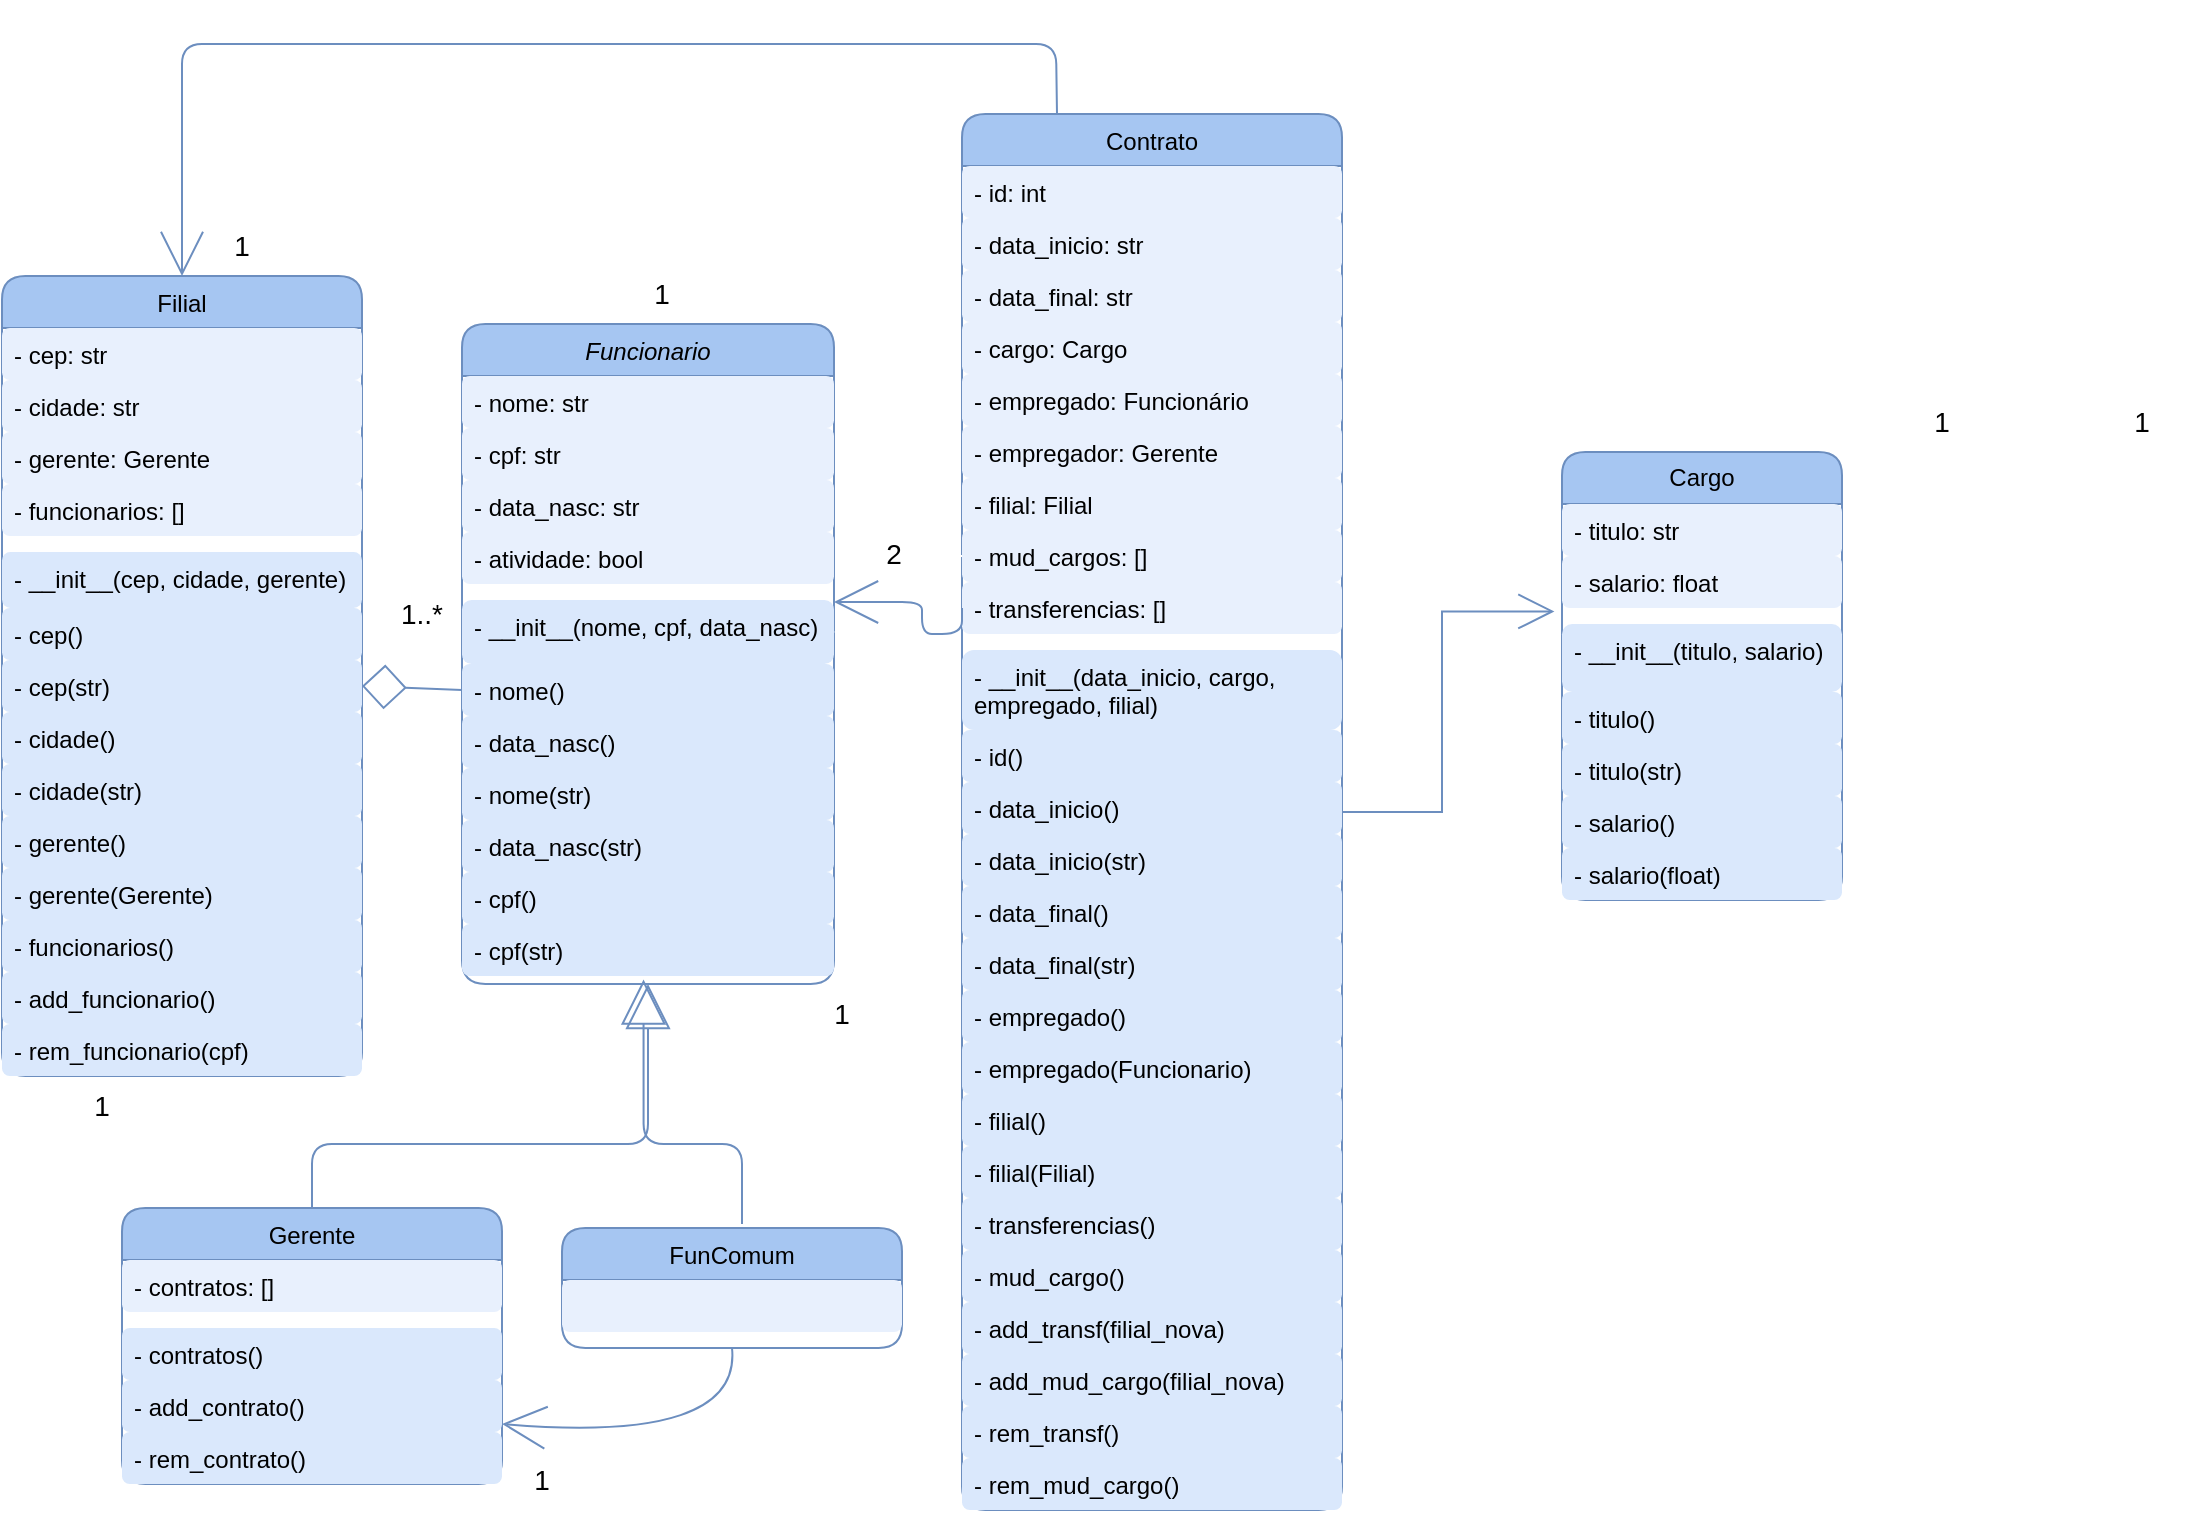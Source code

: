 <mxfile version="21.4.0" pages="2">
  <diagram id="C5RBs43oDa-KdzZeNtuy" name="Page-1">
    <mxGraphModel dx="1050" dy="627" grid="1" gridSize="10" guides="1" tooltips="1" connect="1" arrows="1" fold="1" page="1" pageScale="1" pageWidth="1169" pageHeight="827" math="0" shadow="0">
      <root>
        <mxCell id="WIyWlLk6GJQsqaUBKTNV-0" />
        <mxCell id="WIyWlLk6GJQsqaUBKTNV-1" parent="WIyWlLk6GJQsqaUBKTNV-0" />
        <mxCell id="FMd9MbEWiYony1QI66Ri-48" value="Cargo" style="swimlane;fontStyle=0;childLayout=stackLayout;horizontal=1;startSize=26;horizontalStack=0;resizeParent=1;resizeParentMax=0;resizeLast=0;collapsible=1;marginBottom=0;whiteSpace=wrap;html=1;fontFamily=Helvetica;fontSize=12;shadow=0;strokeColor=#6C8EBF;fillColor=#a6c6f2;rounded=1;glass=0;" parent="WIyWlLk6GJQsqaUBKTNV-1" vertex="1">
          <mxGeometry x="790" y="324" width="140" height="224" as="geometry" />
        </mxCell>
        <mxCell id="FMd9MbEWiYony1QI66Ri-49" value="- titulo: str" style="text;align=left;verticalAlign=top;spacingLeft=4;spacingRight=4;overflow=hidden;rotatable=0;points=[[0,0.5],[1,0.5]];portConstraint=eastwest;whiteSpace=wrap;html=1;fontSize=12;fontFamily=Helvetica;strokeColor=none;fillColor=#e8f0fd;rounded=1;" parent="FMd9MbEWiYony1QI66Ri-48" vertex="1">
          <mxGeometry y="26" width="140" height="26" as="geometry" />
        </mxCell>
        <mxCell id="FMd9MbEWiYony1QI66Ri-50" value="- salario: float" style="text;align=left;verticalAlign=top;spacingLeft=4;spacingRight=4;overflow=hidden;rotatable=0;points=[[0,0.5],[1,0.5]];portConstraint=eastwest;whiteSpace=wrap;html=1;fontSize=12;fontFamily=Helvetica;strokeColor=none;fillColor=#e8f0fd;rounded=1;" parent="FMd9MbEWiYony1QI66Ri-48" vertex="1">
          <mxGeometry y="52" width="140" height="26" as="geometry" />
        </mxCell>
        <mxCell id="dxM63xS1KSjtT52cdp6n-24" value="" style="line;html=1;strokeWidth=1;align=left;verticalAlign=middle;spacingTop=-1;spacingLeft=3;spacingRight=3;rotatable=0;labelPosition=right;points=[];portConstraint=eastwest;dashed=1;strokeColor=none;fillColor=#F6EDFC;rounded=1;" parent="FMd9MbEWiYony1QI66Ri-48" vertex="1">
          <mxGeometry y="78" width="140" height="8" as="geometry" />
        </mxCell>
        <mxCell id="dxM63xS1KSjtT52cdp6n-25" value="- __init__(titulo, salario)" style="text;align=left;verticalAlign=top;spacingLeft=4;spacingRight=4;overflow=hidden;rotatable=0;points=[[0,0.5],[1,0.5]];portConstraint=eastwest;strokeColor=none;fillColor=#dae8fc;rounded=1;" parent="FMd9MbEWiYony1QI66Ri-48" vertex="1">
          <mxGeometry y="86" width="140" height="34" as="geometry" />
        </mxCell>
        <mxCell id="dxM63xS1KSjtT52cdp6n-26" value="- titulo()" style="text;align=left;verticalAlign=top;spacingLeft=4;spacingRight=4;overflow=hidden;rotatable=0;points=[[0,0.5],[1,0.5]];portConstraint=eastwest;whiteSpace=wrap;html=1;fontSize=12;fontFamily=Helvetica;strokeColor=none;fillColor=#dae8fc;rounded=1;" parent="FMd9MbEWiYony1QI66Ri-48" vertex="1">
          <mxGeometry y="120" width="140" height="26" as="geometry" />
        </mxCell>
        <mxCell id="dxM63xS1KSjtT52cdp6n-27" value="- titulo(str)" style="text;align=left;verticalAlign=top;spacingLeft=4;spacingRight=4;overflow=hidden;rotatable=0;points=[[0,0.5],[1,0.5]];portConstraint=eastwest;whiteSpace=wrap;html=1;fontSize=12;fontFamily=Helvetica;strokeColor=none;fillColor=#dae8fc;rounded=1;" parent="FMd9MbEWiYony1QI66Ri-48" vertex="1">
          <mxGeometry y="146" width="140" height="26" as="geometry" />
        </mxCell>
        <mxCell id="dxM63xS1KSjtT52cdp6n-28" value="- salario()" style="text;align=left;verticalAlign=top;spacingLeft=4;spacingRight=4;overflow=hidden;rotatable=0;points=[[0,0.5],[1,0.5]];portConstraint=eastwest;whiteSpace=wrap;html=1;fontSize=12;fontFamily=Helvetica;strokeColor=none;fillColor=#dae8fc;rounded=1;" parent="FMd9MbEWiYony1QI66Ri-48" vertex="1">
          <mxGeometry y="172" width="140" height="26" as="geometry" />
        </mxCell>
        <mxCell id="dxM63xS1KSjtT52cdp6n-29" value="- salario(float)" style="text;align=left;verticalAlign=top;spacingLeft=4;spacingRight=4;overflow=hidden;rotatable=0;points=[[0,0.5],[1,0.5]];portConstraint=eastwest;whiteSpace=wrap;html=1;fontSize=12;fontFamily=Helvetica;strokeColor=none;fillColor=#dae8fc;rounded=1;" parent="FMd9MbEWiYony1QI66Ri-48" vertex="1">
          <mxGeometry y="198" width="140" height="26" as="geometry" />
        </mxCell>
        <mxCell id="FpJMFFJvx9OxjngVxS8z-13" value="Funcionario" style="swimlane;fontStyle=2;align=center;verticalAlign=top;childLayout=stackLayout;horizontal=1;startSize=26;horizontalStack=0;resizeParent=1;resizeLast=0;collapsible=1;marginBottom=0;rounded=1;shadow=0;strokeWidth=1;swimlaneLine=1;strokeColor=#6C8EBF;fillColor=#A6C6F2;" parent="WIyWlLk6GJQsqaUBKTNV-1" vertex="1">
          <mxGeometry x="240" y="260" width="186" height="330" as="geometry">
            <mxRectangle x="230" y="140" width="160" height="26" as="alternateBounds" />
          </mxGeometry>
        </mxCell>
        <mxCell id="FpJMFFJvx9OxjngVxS8z-14" value="- nome: str" style="text;align=left;verticalAlign=top;spacingLeft=4;spacingRight=4;overflow=hidden;rotatable=0;points=[[0,0.5],[1,0.5]];portConstraint=eastwest;strokeColor=none;fillColor=#e8f0fd;rounded=1;shadow=0;" parent="FpJMFFJvx9OxjngVxS8z-13" vertex="1">
          <mxGeometry y="26" width="186" height="26" as="geometry" />
        </mxCell>
        <mxCell id="FpJMFFJvx9OxjngVxS8z-15" value="- cpf: str" style="text;align=left;verticalAlign=top;spacingLeft=4;spacingRight=4;overflow=hidden;rotatable=0;points=[[0,0.5],[1,0.5]];portConstraint=eastwest;rounded=1;shadow=0;html=0;strokeColor=none;fillColor=#e8f0fd;" parent="FpJMFFJvx9OxjngVxS8z-13" vertex="1">
          <mxGeometry y="52" width="186" height="26" as="geometry" />
        </mxCell>
        <mxCell id="FpJMFFJvx9OxjngVxS8z-280" value="- data_nasc: str" style="text;align=left;verticalAlign=top;spacingLeft=4;spacingRight=4;overflow=hidden;rotatable=0;points=[[0,0.5],[1,0.5]];portConstraint=eastwest;strokeColor=none;fillColor=#e8f0fd;rounded=1;shadow=0;" parent="FpJMFFJvx9OxjngVxS8z-13" vertex="1">
          <mxGeometry y="78" width="186" height="26" as="geometry" />
        </mxCell>
        <mxCell id="t7BeZhiAHVBjKm9LZl5y-0" value="- atividade: bool" style="text;align=left;verticalAlign=top;spacingLeft=4;spacingRight=4;overflow=hidden;rotatable=0;points=[[0,0.5],[1,0.5]];portConstraint=eastwest;rounded=1;shadow=0;html=0;strokeColor=none;fillColor=#e8f0fd;" parent="FpJMFFJvx9OxjngVxS8z-13" vertex="1">
          <mxGeometry y="104" width="186" height="26" as="geometry" />
        </mxCell>
        <mxCell id="FpJMFFJvx9OxjngVxS8z-17" value="" style="line;html=1;strokeWidth=1;align=left;verticalAlign=middle;spacingTop=-1;spacingLeft=3;spacingRight=3;rotatable=0;labelPosition=right;points=[];portConstraint=eastwest;dashed=1;strokeColor=none;fillColor=#dae8fc;rounded=1;shadow=0;" parent="FpJMFFJvx9OxjngVxS8z-13" vertex="1">
          <mxGeometry y="130" width="186" height="8" as="geometry" />
        </mxCell>
        <mxCell id="dxM63xS1KSjtT52cdp6n-0" value="- __init__(nome, cpf, data_nasc)" style="text;align=left;verticalAlign=top;spacingLeft=4;spacingRight=4;overflow=hidden;rotatable=0;points=[[0,0.5],[1,0.5]];portConstraint=eastwest;strokeColor=none;fillColor=#dae8fc;rounded=1;shadow=0;" parent="FpJMFFJvx9OxjngVxS8z-13" vertex="1">
          <mxGeometry y="138" width="186" height="32" as="geometry" />
        </mxCell>
        <mxCell id="FpJMFFJvx9OxjngVxS8z-18" value="- nome()" style="text;align=left;verticalAlign=top;spacingLeft=4;spacingRight=4;overflow=hidden;rotatable=0;points=[[0,0.5],[1,0.5]];portConstraint=eastwest;strokeColor=none;fillColor=#DAE8FC;rounded=1;shadow=0;" parent="FpJMFFJvx9OxjngVxS8z-13" vertex="1">
          <mxGeometry y="170" width="186" height="26" as="geometry" />
        </mxCell>
        <mxCell id="FpJMFFJvx9OxjngVxS8z-281" value="- data_nasc()" style="text;align=left;verticalAlign=top;spacingLeft=4;spacingRight=4;overflow=hidden;rotatable=0;points=[[0,0.5],[1,0.5]];portConstraint=eastwest;strokeColor=none;fillColor=#dae8fc;rounded=1;shadow=0;" parent="FpJMFFJvx9OxjngVxS8z-13" vertex="1">
          <mxGeometry y="196" width="186" height="26" as="geometry" />
        </mxCell>
        <mxCell id="FpJMFFJvx9OxjngVxS8z-19" value="- nome(str)" style="text;align=left;verticalAlign=top;spacingLeft=4;spacingRight=4;overflow=hidden;rotatable=0;points=[[0,0.5],[1,0.5]];portConstraint=eastwest;strokeColor=none;fillColor=#dae8fc;rounded=1;shadow=0;" parent="FpJMFFJvx9OxjngVxS8z-13" vertex="1">
          <mxGeometry y="222" width="186" height="26" as="geometry" />
        </mxCell>
        <mxCell id="FpJMFFJvx9OxjngVxS8z-282" value="- data_nasc(str)" style="text;align=left;verticalAlign=top;spacingLeft=4;spacingRight=4;overflow=hidden;rotatable=0;points=[[0,0.5],[1,0.5]];portConstraint=eastwest;strokeColor=none;fillColor=#dae8fc;rounded=1;shadow=0;" parent="FpJMFFJvx9OxjngVxS8z-13" vertex="1">
          <mxGeometry y="248" width="186" height="26" as="geometry" />
        </mxCell>
        <mxCell id="FpJMFFJvx9OxjngVxS8z-20" value="- cpf()" style="text;align=left;verticalAlign=top;spacingLeft=4;spacingRight=4;overflow=hidden;rotatable=0;points=[[0,0.5],[1,0.5]];portConstraint=eastwest;rounded=1;shadow=0;html=0;strokeColor=none;fillColor=#dae8fc;" parent="FpJMFFJvx9OxjngVxS8z-13" vertex="1">
          <mxGeometry y="274" width="186" height="26" as="geometry" />
        </mxCell>
        <mxCell id="FpJMFFJvx9OxjngVxS8z-21" value="- cpf(str)" style="text;align=left;verticalAlign=top;spacingLeft=4;spacingRight=4;overflow=hidden;rotatable=0;points=[[0,0.5],[1,0.5]];portConstraint=eastwest;rounded=1;shadow=0;html=0;strokeColor=none;fillColor=#dae8fc;" parent="FpJMFFJvx9OxjngVxS8z-13" vertex="1">
          <mxGeometry y="300" width="186" height="26" as="geometry" />
        </mxCell>
        <mxCell id="FJltLAKSmcvHp2W2NROA-34" style="edgeStyle=orthogonalEdgeStyle;rounded=1;orthogonalLoop=1;jettySize=auto;html=1;endArrow=block;endFill=0;endSize=20;strokeColor=#6C8EBF;shadow=0;entryX=0.5;entryY=1;entryDx=0;entryDy=0;" parent="WIyWlLk6GJQsqaUBKTNV-1" source="FpJMFFJvx9OxjngVxS8z-25" target="FpJMFFJvx9OxjngVxS8z-13" edge="1">
          <mxGeometry relative="1" as="geometry">
            <Array as="points">
              <mxPoint x="165" y="670" />
              <mxPoint x="333" y="670" />
            </Array>
            <mxPoint x="350" y="610" as="targetPoint" />
          </mxGeometry>
        </mxCell>
        <mxCell id="FpJMFFJvx9OxjngVxS8z-25" value="Gerente" style="swimlane;fontStyle=0;align=center;verticalAlign=top;childLayout=stackLayout;horizontal=1;startSize=26;horizontalStack=0;resizeParent=1;resizeLast=0;collapsible=1;marginBottom=0;rounded=1;shadow=0;strokeWidth=1;swimlaneLine=1;strokeColor=#6C8EBF;fillColor=#A6C6F2;perimeterSpacing=0;" parent="WIyWlLk6GJQsqaUBKTNV-1" vertex="1">
          <mxGeometry x="70" y="702" width="190" height="138" as="geometry">
            <mxRectangle x="230" y="140" width="160" height="26" as="alternateBounds" />
          </mxGeometry>
        </mxCell>
        <mxCell id="FpJMFFJvx9OxjngVxS8z-26" value="- contratos: []" style="text;align=left;verticalAlign=top;spacingLeft=4;spacingRight=4;overflow=hidden;rotatable=0;points=[[0,0.5],[1,0.5]];portConstraint=eastwest;rounded=1;shadow=0;html=0;strokeColor=none;fillColor=#e8f0fd;" parent="FpJMFFJvx9OxjngVxS8z-25" vertex="1">
          <mxGeometry y="26" width="190" height="26" as="geometry" />
        </mxCell>
        <mxCell id="FpJMFFJvx9OxjngVxS8z-27" value="" style="line;html=1;strokeWidth=1;align=left;verticalAlign=middle;spacingTop=-1;spacingLeft=3;spacingRight=3;rotatable=0;labelPosition=right;points=[];portConstraint=eastwest;dashed=1;strokeColor=none;fillColor=#dae8fc;rounded=1;shadow=0;" parent="FpJMFFJvx9OxjngVxS8z-25" vertex="1">
          <mxGeometry y="52" width="190" height="8" as="geometry" />
        </mxCell>
        <mxCell id="FJltLAKSmcvHp2W2NROA-30" value="- contratos()" style="text;align=left;verticalAlign=top;spacingLeft=4;spacingRight=4;overflow=hidden;rotatable=0;points=[[0,0.5],[1,0.5]];portConstraint=eastwest;rounded=1;shadow=0;html=0;strokeColor=none;fillColor=#dae8fc;" parent="FpJMFFJvx9OxjngVxS8z-25" vertex="1">
          <mxGeometry y="60" width="190" height="26" as="geometry" />
        </mxCell>
        <mxCell id="FJltLAKSmcvHp2W2NROA-31" value="- add_contrato()" style="text;align=left;verticalAlign=top;spacingLeft=4;spacingRight=4;overflow=hidden;rotatable=0;points=[[0,0.5],[1,0.5]];portConstraint=eastwest;rounded=1;shadow=0;html=0;strokeColor=none;fillColor=#dae8fc;" parent="FpJMFFJvx9OxjngVxS8z-25" vertex="1">
          <mxGeometry y="86" width="190" height="26" as="geometry" />
        </mxCell>
        <mxCell id="FJltLAKSmcvHp2W2NROA-32" value="- rem_contrato()" style="text;align=left;verticalAlign=top;spacingLeft=4;spacingRight=4;overflow=hidden;rotatable=0;points=[[0,0.5],[1,0.5]];portConstraint=eastwest;rounded=1;shadow=0;html=0;strokeColor=none;fillColor=#dae8fc;" parent="FpJMFFJvx9OxjngVxS8z-25" vertex="1">
          <mxGeometry y="112" width="190" height="26" as="geometry" />
        </mxCell>
        <mxCell id="FpJMFFJvx9OxjngVxS8z-31" value="FunComum" style="swimlane;fontStyle=0;align=center;verticalAlign=top;childLayout=stackLayout;horizontal=1;startSize=26;horizontalStack=0;resizeParent=1;resizeLast=0;collapsible=1;marginBottom=0;rounded=1;shadow=0;strokeWidth=1;swimlaneLine=1;strokeColor=#6C8EBF;fillColor=#A6C6F2;" parent="WIyWlLk6GJQsqaUBKTNV-1" vertex="1">
          <mxGeometry x="290" y="712" width="170" height="60" as="geometry">
            <mxRectangle x="230" y="140" width="160" height="26" as="alternateBounds" />
          </mxGeometry>
        </mxCell>
        <mxCell id="FpJMFFJvx9OxjngVxS8z-32" value="" style="text;align=left;verticalAlign=top;spacingLeft=4;spacingRight=4;overflow=hidden;rotatable=0;points=[[0,0.5],[1,0.5]];portConstraint=eastwest;rounded=1;shadow=0;html=0;strokeColor=none;fillColor=#e8f0fd;" parent="FpJMFFJvx9OxjngVxS8z-31" vertex="1">
          <mxGeometry y="26" width="170" height="26" as="geometry" />
        </mxCell>
        <mxCell id="FpJMFFJvx9OxjngVxS8z-33" value="" style="line;html=1;strokeWidth=1;align=left;verticalAlign=middle;spacingTop=-1;spacingLeft=3;spacingRight=3;rotatable=0;labelPosition=right;points=[];portConstraint=eastwest;dashed=1;strokeColor=none;fillColor=#dae8fc;rounded=1;shadow=0;" parent="FpJMFFJvx9OxjngVxS8z-31" vertex="1">
          <mxGeometry y="52" width="170" height="8" as="geometry" />
        </mxCell>
        <mxCell id="zMUwehsQKJZIWUGshv16-0" style="edgeStyle=orthogonalEdgeStyle;rounded=0;orthogonalLoop=1;jettySize=auto;html=1;entryX=-0.027;entryY=1.067;entryDx=0;entryDy=0;entryPerimeter=0;endArrow=open;endFill=0;endSize=16;fillColor=#dae8fc;strokeColor=#6c8ebf;" parent="WIyWlLk6GJQsqaUBKTNV-1" source="FpJMFFJvx9OxjngVxS8z-36" target="FMd9MbEWiYony1QI66Ri-50" edge="1">
          <mxGeometry relative="1" as="geometry" />
        </mxCell>
        <mxCell id="FpJMFFJvx9OxjngVxS8z-36" value="Contrato" style="swimlane;fontStyle=0;align=center;verticalAlign=top;childLayout=stackLayout;horizontal=1;startSize=26;horizontalStack=0;resizeParent=1;resizeLast=0;collapsible=1;marginBottom=0;rounded=1;shadow=0;strokeWidth=1;swimlaneLine=1;strokeColor=#6C8EBF;fillColor=#A6C6F2;" parent="WIyWlLk6GJQsqaUBKTNV-1" vertex="1">
          <mxGeometry x="490" y="155" width="190" height="698" as="geometry">
            <mxRectangle x="230" y="140" width="160" height="26" as="alternateBounds" />
          </mxGeometry>
        </mxCell>
        <mxCell id="6TJ5mSXtSwyp7b67H06s-2" value="- id: int" style="text;align=left;verticalAlign=top;spacingLeft=4;spacingRight=4;overflow=hidden;rotatable=0;points=[[0,0.5],[1,0.5]];portConstraint=eastwest;whiteSpace=wrap;html=1;fontSize=12;fontFamily=Helvetica;strokeColor=none;fillColor=#e8f0fd;rounded=1;shadow=0;" parent="FpJMFFJvx9OxjngVxS8z-36" vertex="1">
          <mxGeometry y="26" width="190" height="26" as="geometry" />
        </mxCell>
        <mxCell id="FpJMFFJvx9OxjngVxS8z-37" value="- data_inicio: str" style="text;align=left;verticalAlign=top;spacingLeft=4;spacingRight=4;overflow=hidden;rotatable=0;points=[[0,0.5],[1,0.5]];portConstraint=eastwest;rounded=1;shadow=0;html=0;strokeColor=none;fillColor=#e8f0fd;" parent="FpJMFFJvx9OxjngVxS8z-36" vertex="1">
          <mxGeometry y="52" width="190" height="26" as="geometry" />
        </mxCell>
        <mxCell id="FpJMFFJvx9OxjngVxS8z-38" value="- data_final: str" style="text;align=left;verticalAlign=top;spacingLeft=4;spacingRight=4;overflow=hidden;rotatable=0;points=[[0,0.5],[1,0.5]];portConstraint=eastwest;rounded=1;shadow=0;html=0;strokeColor=none;fillColor=#e8f0fd;" parent="FpJMFFJvx9OxjngVxS8z-36" vertex="1">
          <mxGeometry y="78" width="190" height="26" as="geometry" />
        </mxCell>
        <mxCell id="FpJMFFJvx9OxjngVxS8z-69" value="- cargo: Cargo" style="text;align=left;verticalAlign=top;spacingLeft=4;spacingRight=4;overflow=hidden;rotatable=0;points=[[0,0.5],[1,0.5]];portConstraint=eastwest;rounded=1;shadow=0;html=0;strokeColor=none;fillColor=#e8f0fd;" parent="FpJMFFJvx9OxjngVxS8z-36" vertex="1">
          <mxGeometry y="104" width="190" height="26" as="geometry" />
        </mxCell>
        <mxCell id="FpJMFFJvx9OxjngVxS8z-39" value="- empregado: Funcionário" style="text;align=left;verticalAlign=top;spacingLeft=4;spacingRight=4;overflow=hidden;rotatable=0;points=[[0,0.5],[1,0.5]];portConstraint=eastwest;rounded=1;shadow=0;html=0;strokeColor=none;fillColor=#e8f0fd;" parent="FpJMFFJvx9OxjngVxS8z-36" vertex="1">
          <mxGeometry y="130" width="190" height="26" as="geometry" />
        </mxCell>
        <mxCell id="FJltLAKSmcvHp2W2NROA-43" value="- empregador: Gerente" style="text;align=left;verticalAlign=top;spacingLeft=4;spacingRight=4;overflow=hidden;rotatable=0;points=[[0,0.5],[1,0.5]];portConstraint=eastwest;rounded=1;shadow=0;html=0;strokeColor=none;fillColor=#e8f0fd;" parent="FpJMFFJvx9OxjngVxS8z-36" vertex="1">
          <mxGeometry y="156" width="190" height="26" as="geometry" />
        </mxCell>
        <mxCell id="FpJMFFJvx9OxjngVxS8z-40" value="- filial: Filial" style="text;align=left;verticalAlign=top;spacingLeft=4;spacingRight=4;overflow=hidden;rotatable=0;points=[[0,0.5],[1,0.5]];portConstraint=eastwest;rounded=1;shadow=0;html=0;strokeColor=none;fillColor=#e8f0fd;" parent="FpJMFFJvx9OxjngVxS8z-36" vertex="1">
          <mxGeometry y="182" width="190" height="26" as="geometry" />
        </mxCell>
        <mxCell id="FJltLAKSmcvHp2W2NROA-2" value="- mud_cargos: []" style="text;align=left;verticalAlign=top;spacingLeft=4;spacingRight=4;overflow=hidden;rotatable=0;points=[[0,0.5],[1,0.5]];portConstraint=eastwest;rounded=1;shadow=0;html=0;strokeColor=none;fillColor=#e8f0fd;" parent="FpJMFFJvx9OxjngVxS8z-36" vertex="1">
          <mxGeometry y="208" width="190" height="26" as="geometry" />
        </mxCell>
        <mxCell id="FJltLAKSmcvHp2W2NROA-4" value="- transferencias: []" style="text;align=left;verticalAlign=top;spacingLeft=4;spacingRight=4;overflow=hidden;rotatable=0;points=[[0,0.5],[1,0.5]];portConstraint=eastwest;rounded=1;shadow=0;html=0;strokeColor=none;fillColor=#e8f0fd;" parent="FpJMFFJvx9OxjngVxS8z-36" vertex="1">
          <mxGeometry y="234" width="190" height="26" as="geometry" />
        </mxCell>
        <mxCell id="FpJMFFJvx9OxjngVxS8z-41" value="" style="line;html=1;strokeWidth=1;align=left;verticalAlign=middle;spacingTop=-1;spacingLeft=3;spacingRight=3;rotatable=0;labelPosition=right;points=[];portConstraint=eastwest;dashed=1;strokeColor=none;fillColor=#FCFCFC;rounded=1;shadow=0;" parent="FpJMFFJvx9OxjngVxS8z-36" vertex="1">
          <mxGeometry y="260" width="190" height="8" as="geometry" />
        </mxCell>
        <mxCell id="dxM63xS1KSjtT52cdp6n-19" value="- __init__(data_inicio, cargo, &#xa;empregado, filial)" style="text;align=left;verticalAlign=top;spacingLeft=4;spacingRight=4;overflow=hidden;rotatable=0;points=[[0,0.5],[1,0.5]];portConstraint=eastwest;strokeColor=none;fillColor=#dae8fc;rounded=1;shadow=0;" parent="FpJMFFJvx9OxjngVxS8z-36" vertex="1">
          <mxGeometry y="268" width="190" height="40" as="geometry" />
        </mxCell>
        <mxCell id="6TJ5mSXtSwyp7b67H06s-3" value="- id()" style="text;align=left;verticalAlign=top;spacingLeft=4;spacingRight=4;overflow=hidden;rotatable=0;points=[[0,0.5],[1,0.5]];portConstraint=eastwest;whiteSpace=wrap;html=1;fontSize=12;fontFamily=Helvetica;strokeColor=none;fillColor=#dae8fc;rounded=1;shadow=0;" parent="FpJMFFJvx9OxjngVxS8z-36" vertex="1">
          <mxGeometry y="308" width="190" height="26" as="geometry" />
        </mxCell>
        <mxCell id="FpJMFFJvx9OxjngVxS8z-42" value="- data_inicio()" style="text;align=left;verticalAlign=top;spacingLeft=4;spacingRight=4;overflow=hidden;rotatable=0;points=[[0,0.5],[1,0.5]];portConstraint=eastwest;rounded=1;shadow=0;html=0;strokeColor=none;fillColor=#dae8fc;" parent="FpJMFFJvx9OxjngVxS8z-36" vertex="1">
          <mxGeometry y="334" width="190" height="26" as="geometry" />
        </mxCell>
        <mxCell id="FpJMFFJvx9OxjngVxS8z-43" value="- data_inicio(str)" style="text;align=left;verticalAlign=top;spacingLeft=4;spacingRight=4;overflow=hidden;rotatable=0;points=[[0,0.5],[1,0.5]];portConstraint=eastwest;rounded=1;shadow=0;html=0;strokeColor=none;fillColor=#dae8fc;" parent="FpJMFFJvx9OxjngVxS8z-36" vertex="1">
          <mxGeometry y="360" width="190" height="26" as="geometry" />
        </mxCell>
        <mxCell id="FpJMFFJvx9OxjngVxS8z-44" value="- data_final()" style="text;align=left;verticalAlign=top;spacingLeft=4;spacingRight=4;overflow=hidden;rotatable=0;points=[[0,0.5],[1,0.5]];portConstraint=eastwest;rounded=1;shadow=0;html=0;strokeColor=none;fillColor=#dae8fc;" parent="FpJMFFJvx9OxjngVxS8z-36" vertex="1">
          <mxGeometry y="386" width="190" height="26" as="geometry" />
        </mxCell>
        <mxCell id="FpJMFFJvx9OxjngVxS8z-45" value="- data_final(str)" style="text;align=left;verticalAlign=top;spacingLeft=4;spacingRight=4;overflow=hidden;rotatable=0;points=[[0,0.5],[1,0.5]];portConstraint=eastwest;rounded=1;shadow=0;html=0;strokeColor=none;fillColor=#dae8fc;" parent="FpJMFFJvx9OxjngVxS8z-36" vertex="1">
          <mxGeometry y="412" width="190" height="26" as="geometry" />
        </mxCell>
        <mxCell id="FpJMFFJvx9OxjngVxS8z-46" value="- empregado()" style="text;align=left;verticalAlign=top;spacingLeft=4;spacingRight=4;overflow=hidden;rotatable=0;points=[[0,0.5],[1,0.5]];portConstraint=eastwest;rounded=1;shadow=0;html=0;strokeColor=none;fillColor=#dae8fc;" parent="FpJMFFJvx9OxjngVxS8z-36" vertex="1">
          <mxGeometry y="438" width="190" height="26" as="geometry" />
        </mxCell>
        <mxCell id="FpJMFFJvx9OxjngVxS8z-47" value="- empregado(Funcionario)" style="text;align=left;verticalAlign=top;spacingLeft=4;spacingRight=4;overflow=hidden;rotatable=0;points=[[0,0.5],[1,0.5]];portConstraint=eastwest;rounded=1;shadow=0;html=0;strokeColor=none;fillColor=#dae8fc;" parent="FpJMFFJvx9OxjngVxS8z-36" vertex="1">
          <mxGeometry y="464" width="190" height="26" as="geometry" />
        </mxCell>
        <mxCell id="FpJMFFJvx9OxjngVxS8z-50" value="- filial()" style="text;align=left;verticalAlign=top;spacingLeft=4;spacingRight=4;overflow=hidden;rotatable=0;points=[[0,0.5],[1,0.5]];portConstraint=eastwest;rounded=1;shadow=0;html=0;strokeColor=none;fillColor=#dae8fc;" parent="FpJMFFJvx9OxjngVxS8z-36" vertex="1">
          <mxGeometry y="490" width="190" height="26" as="geometry" />
        </mxCell>
        <mxCell id="FpJMFFJvx9OxjngVxS8z-51" value="- filial(Filial)" style="text;align=left;verticalAlign=top;spacingLeft=4;spacingRight=4;overflow=hidden;rotatable=0;points=[[0,0.5],[1,0.5]];portConstraint=eastwest;rounded=1;shadow=0;html=0;strokeColor=none;fillColor=#dae8fc;" parent="FpJMFFJvx9OxjngVxS8z-36" vertex="1">
          <mxGeometry y="516" width="190" height="26" as="geometry" />
        </mxCell>
        <mxCell id="FJltLAKSmcvHp2W2NROA-24" value="- transferencias()" style="text;align=left;verticalAlign=top;spacingLeft=4;spacingRight=4;overflow=hidden;rotatable=0;points=[[0,0.5],[1,0.5]];portConstraint=eastwest;rounded=1;shadow=0;html=0;strokeColor=none;fillColor=#dae8fc;" parent="FpJMFFJvx9OxjngVxS8z-36" vertex="1">
          <mxGeometry y="542" width="190" height="26" as="geometry" />
        </mxCell>
        <mxCell id="FJltLAKSmcvHp2W2NROA-25" value="- mud_cargo()" style="text;align=left;verticalAlign=top;spacingLeft=4;spacingRight=4;overflow=hidden;rotatable=0;points=[[0,0.5],[1,0.5]];portConstraint=eastwest;rounded=1;shadow=0;html=0;strokeColor=none;fillColor=#dae8fc;" parent="FpJMFFJvx9OxjngVxS8z-36" vertex="1">
          <mxGeometry y="568" width="190" height="26" as="geometry" />
        </mxCell>
        <mxCell id="FJltLAKSmcvHp2W2NROA-6" value="- add_transf(filial_nova)" style="text;align=left;verticalAlign=top;spacingLeft=4;spacingRight=4;overflow=hidden;rotatable=0;points=[[0,0.5],[1,0.5]];portConstraint=eastwest;rounded=1;shadow=0;html=0;strokeColor=none;fillColor=#dae8fc;" parent="FpJMFFJvx9OxjngVxS8z-36" vertex="1">
          <mxGeometry y="594" width="190" height="26" as="geometry" />
        </mxCell>
        <mxCell id="FJltLAKSmcvHp2W2NROA-21" value="- add_mud_cargo(filial_nova)" style="text;align=left;verticalAlign=top;spacingLeft=4;spacingRight=4;overflow=hidden;rotatable=0;points=[[0,0.5],[1,0.5]];portConstraint=eastwest;rounded=1;shadow=0;html=0;strokeColor=none;fillColor=#dae8fc;" parent="FpJMFFJvx9OxjngVxS8z-36" vertex="1">
          <mxGeometry y="620" width="190" height="26" as="geometry" />
        </mxCell>
        <mxCell id="FJltLAKSmcvHp2W2NROA-22" value="- rem_transf()" style="text;align=left;verticalAlign=top;spacingLeft=4;spacingRight=4;overflow=hidden;rotatable=0;points=[[0,0.5],[1,0.5]];portConstraint=eastwest;rounded=1;shadow=0;html=0;strokeColor=none;fillColor=#dae8fc;" parent="FpJMFFJvx9OxjngVxS8z-36" vertex="1">
          <mxGeometry y="646" width="190" height="26" as="geometry" />
        </mxCell>
        <mxCell id="FJltLAKSmcvHp2W2NROA-23" value="- rem_mud_cargo()" style="text;align=left;verticalAlign=top;spacingLeft=4;spacingRight=4;overflow=hidden;rotatable=0;points=[[0,0.5],[1,0.5]];portConstraint=eastwest;rounded=1;shadow=0;html=0;strokeColor=none;fillColor=#dae8fc;" parent="FpJMFFJvx9OxjngVxS8z-36" vertex="1">
          <mxGeometry y="672" width="190" height="26" as="geometry" />
        </mxCell>
        <mxCell id="FpJMFFJvx9OxjngVxS8z-52" value="Filial" style="swimlane;fontStyle=0;align=center;verticalAlign=top;childLayout=stackLayout;horizontal=1;startSize=26;horizontalStack=0;resizeParent=1;resizeLast=0;collapsible=1;marginBottom=0;rounded=1;shadow=0;strokeWidth=1;swimlaneLine=1;strokeColor=#6C8EBF;fillColor=#a6c6f2;swimlaneFillColor=default;" parent="WIyWlLk6GJQsqaUBKTNV-1" vertex="1">
          <mxGeometry x="10" y="236" width="180" height="400" as="geometry">
            <mxRectangle x="230" y="140" width="160" height="26" as="alternateBounds" />
          </mxGeometry>
        </mxCell>
        <mxCell id="FpJMFFJvx9OxjngVxS8z-53" value="- cep: str" style="text;align=left;verticalAlign=top;spacingLeft=4;spacingRight=4;overflow=hidden;rotatable=0;points=[[0,0.5],[1,0.5]];portConstraint=eastwest;strokeColor=none;fillColor=#e8f0fd;rounded=1;shadow=0;" parent="FpJMFFJvx9OxjngVxS8z-52" vertex="1">
          <mxGeometry y="26" width="180" height="26" as="geometry" />
        </mxCell>
        <mxCell id="1QmtrgUNV1MQR9XVLwK_-1" value="- cidade: str" style="text;align=left;verticalAlign=top;spacingLeft=4;spacingRight=4;overflow=hidden;rotatable=0;points=[[0,0.5],[1,0.5]];portConstraint=eastwest;strokeColor=none;fillColor=#e8f0fd;rounded=1;shadow=0;" parent="FpJMFFJvx9OxjngVxS8z-52" vertex="1">
          <mxGeometry y="52" width="180" height="26" as="geometry" />
        </mxCell>
        <mxCell id="FpJMFFJvx9OxjngVxS8z-54" value="- gerente: Gerente" style="text;align=left;verticalAlign=top;spacingLeft=4;spacingRight=4;overflow=hidden;rotatable=0;points=[[0,0.5],[1,0.5]];portConstraint=eastwest;rounded=1;shadow=0;html=0;strokeColor=none;fillColor=#e8f0fd;" parent="FpJMFFJvx9OxjngVxS8z-52" vertex="1">
          <mxGeometry y="78" width="180" height="26" as="geometry" />
        </mxCell>
        <mxCell id="FpJMFFJvx9OxjngVxS8z-55" value="- funcionarios: []" style="text;align=left;verticalAlign=top;spacingLeft=4;spacingRight=4;overflow=hidden;rotatable=0;points=[[0,0.5],[1,0.5]];portConstraint=eastwest;rounded=1;shadow=0;html=0;strokeColor=none;fillColor=#e8f0fd;" parent="FpJMFFJvx9OxjngVxS8z-52" vertex="1">
          <mxGeometry y="104" width="180" height="26" as="geometry" />
        </mxCell>
        <mxCell id="FpJMFFJvx9OxjngVxS8z-56" value="" style="line;html=1;strokeWidth=1;align=left;verticalAlign=middle;spacingTop=-1;spacingLeft=3;spacingRight=3;rotatable=0;labelPosition=right;points=[];portConstraint=eastwest;dashed=1;strokeColor=none;fillColor=#dae8fc;rounded=1;shadow=0;" parent="FpJMFFJvx9OxjngVxS8z-52" vertex="1">
          <mxGeometry y="130" width="180" height="8" as="geometry" />
        </mxCell>
        <mxCell id="dxM63xS1KSjtT52cdp6n-31" value="- __init__(cep, cidade, gerente)" style="text;align=left;verticalAlign=top;spacingLeft=4;spacingRight=4;overflow=hidden;rotatable=0;points=[[0,0.5],[1,0.5]];portConstraint=eastwest;strokeColor=none;fillColor=#dae8fc;rounded=1;shadow=0;" parent="FpJMFFJvx9OxjngVxS8z-52" vertex="1">
          <mxGeometry y="138" width="180" height="28" as="geometry" />
        </mxCell>
        <mxCell id="FpJMFFJvx9OxjngVxS8z-57" value="- cep()" style="text;align=left;verticalAlign=top;spacingLeft=4;spacingRight=4;overflow=hidden;rotatable=0;points=[[0,0.5],[1,0.5]];portConstraint=eastwest;strokeColor=none;fillColor=#dae8fc;rounded=1;shadow=0;" parent="FpJMFFJvx9OxjngVxS8z-52" vertex="1">
          <mxGeometry y="166" width="180" height="26" as="geometry" />
        </mxCell>
        <mxCell id="FpJMFFJvx9OxjngVxS8z-58" value="- cep(str)" style="text;align=left;verticalAlign=top;spacingLeft=4;spacingRight=4;overflow=hidden;rotatable=0;points=[[0,0.5],[1,0.5]];portConstraint=eastwest;strokeColor=none;fillColor=#dae8fc;rounded=1;shadow=0;" parent="FpJMFFJvx9OxjngVxS8z-52" vertex="1">
          <mxGeometry y="192" width="180" height="26" as="geometry" />
        </mxCell>
        <mxCell id="1QmtrgUNV1MQR9XVLwK_-2" value="- cidade()" style="text;align=left;verticalAlign=top;spacingLeft=4;spacingRight=4;overflow=hidden;rotatable=0;points=[[0,0.5],[1,0.5]];portConstraint=eastwest;strokeColor=none;fillColor=#dae8fc;rounded=1;shadow=0;" parent="FpJMFFJvx9OxjngVxS8z-52" vertex="1">
          <mxGeometry y="218" width="180" height="26" as="geometry" />
        </mxCell>
        <mxCell id="1QmtrgUNV1MQR9XVLwK_-3" value="- cidade(str)" style="text;align=left;verticalAlign=top;spacingLeft=4;spacingRight=4;overflow=hidden;rotatable=0;points=[[0,0.5],[1,0.5]];portConstraint=eastwest;strokeColor=none;fillColor=#dae8fc;rounded=1;shadow=0;" parent="FpJMFFJvx9OxjngVxS8z-52" vertex="1">
          <mxGeometry y="244" width="180" height="26" as="geometry" />
        </mxCell>
        <mxCell id="FpJMFFJvx9OxjngVxS8z-59" value="- gerente()" style="text;align=left;verticalAlign=top;spacingLeft=4;spacingRight=4;overflow=hidden;rotatable=0;points=[[0,0.5],[1,0.5]];portConstraint=eastwest;rounded=1;shadow=0;html=0;strokeColor=none;fillColor=#dae8fc;" parent="FpJMFFJvx9OxjngVxS8z-52" vertex="1">
          <mxGeometry y="270" width="180" height="26" as="geometry" />
        </mxCell>
        <mxCell id="FpJMFFJvx9OxjngVxS8z-60" value="- gerente(Gerente)" style="text;align=left;verticalAlign=top;spacingLeft=4;spacingRight=4;overflow=hidden;rotatable=0;points=[[0,0.5],[1,0.5]];portConstraint=eastwest;rounded=1;shadow=0;html=0;strokeColor=none;fillColor=#dae8fc;" parent="FpJMFFJvx9OxjngVxS8z-52" vertex="1">
          <mxGeometry y="296" width="180" height="26" as="geometry" />
        </mxCell>
        <mxCell id="FpJMFFJvx9OxjngVxS8z-61" value="- funcionarios()" style="text;align=left;verticalAlign=top;spacingLeft=4;spacingRight=4;overflow=hidden;rotatable=0;points=[[0,0.5],[1,0.5]];portConstraint=eastwest;rounded=1;shadow=0;html=0;strokeColor=none;fillColor=#dae8fc;" parent="FpJMFFJvx9OxjngVxS8z-52" vertex="1">
          <mxGeometry y="322" width="180" height="26" as="geometry" />
        </mxCell>
        <mxCell id="FpJMFFJvx9OxjngVxS8z-62" value="- add_funcionario()" style="text;align=left;verticalAlign=top;spacingLeft=4;spacingRight=4;overflow=hidden;rotatable=0;points=[[0,0.5],[1,0.5]];portConstraint=eastwest;rounded=1;shadow=0;html=0;strokeColor=none;fillColor=#dae8fc;" parent="FpJMFFJvx9OxjngVxS8z-52" vertex="1">
          <mxGeometry y="348" width="180" height="26" as="geometry" />
        </mxCell>
        <mxCell id="FJltLAKSmcvHp2W2NROA-26" value="- rem_funcionario(cpf)" style="text;align=left;verticalAlign=top;spacingLeft=4;spacingRight=4;overflow=hidden;rotatable=0;points=[[0,0.5],[1,0.5]];portConstraint=eastwest;rounded=1;shadow=0;html=0;strokeColor=none;fillColor=#dae8fc;" parent="FpJMFFJvx9OxjngVxS8z-52" vertex="1">
          <mxGeometry y="374" width="180" height="26" as="geometry" />
        </mxCell>
        <mxCell id="FJltLAKSmcvHp2W2NROA-44" value="" style="edgeStyle=orthogonalEdgeStyle;rounded=1;orthogonalLoop=1;jettySize=auto;html=1;strokeColor=#FFFFFF;fontColor=#FFFFFF;exitX=0;exitY=0.5;exitDx=0;exitDy=0;shadow=0;" parent="WIyWlLk6GJQsqaUBKTNV-1" source="FJltLAKSmcvHp2W2NROA-2" target="dxM63xS1KSjtT52cdp6n-0" edge="1">
          <mxGeometry relative="1" as="geometry" />
        </mxCell>
        <mxCell id="FJltLAKSmcvHp2W2NROA-1" style="edgeStyle=orthogonalEdgeStyle;rounded=1;orthogonalLoop=1;jettySize=auto;html=1;endSize=20;endArrow=open;endFill=0;strokeColor=#6C8EBF;exitX=0;exitY=0.5;exitDx=0;exitDy=0;shadow=0;" parent="WIyWlLk6GJQsqaUBKTNV-1" source="FJltLAKSmcvHp2W2NROA-4" edge="1">
          <mxGeometry relative="1" as="geometry">
            <mxPoint x="426" y="399" as="targetPoint" />
            <Array as="points">
              <mxPoint x="470" y="415" />
              <mxPoint x="470" y="399" />
              <mxPoint x="426" y="399" />
            </Array>
          </mxGeometry>
        </mxCell>
        <mxCell id="1QmtrgUNV1MQR9XVLwK_-0" value="" style="endArrow=open;endFill=0;endSize=20;html=1;rounded=1;fontSize=11;exitX=0.25;exitY=0;exitDx=0;exitDy=0;entryX=0.5;entryY=0;entryDx=0;entryDy=0;strokeColor=#6C8EBF;shadow=0;" parent="WIyWlLk6GJQsqaUBKTNV-1" source="FpJMFFJvx9OxjngVxS8z-36" target="FpJMFFJvx9OxjngVxS8z-52" edge="1">
          <mxGeometry width="160" relative="1" as="geometry">
            <mxPoint x="500" y="390" as="sourcePoint" />
            <mxPoint x="660" y="390" as="targetPoint" />
            <Array as="points">
              <mxPoint x="537" y="120" />
              <mxPoint x="100" y="120" />
            </Array>
          </mxGeometry>
        </mxCell>
        <mxCell id="1QmtrgUNV1MQR9XVLwK_-4" style="edgeStyle=orthogonalEdgeStyle;rounded=1;orthogonalLoop=1;jettySize=auto;html=1;endArrow=block;endFill=0;endSize=20;strokeColor=#6C8EBF;shadow=0;entryX=0.488;entryY=1.069;entryDx=0;entryDy=0;entryPerimeter=0;" parent="WIyWlLk6GJQsqaUBKTNV-1" target="FpJMFFJvx9OxjngVxS8z-21" edge="1">
          <mxGeometry relative="1" as="geometry">
            <Array as="points">
              <mxPoint x="380" y="670" />
              <mxPoint x="331" y="670" />
            </Array>
            <mxPoint x="380" y="710" as="sourcePoint" />
            <mxPoint x="330" y="600" as="targetPoint" />
          </mxGeometry>
        </mxCell>
        <mxCell id="1QmtrgUNV1MQR9XVLwK_-6" value="" style="endArrow=open;endFill=0;endSize=20;html=1;rounded=1;fontSize=11;curved=1;strokeColor=#6C8EBF;shadow=0;exitX=0.5;exitY=1;exitDx=0;exitDy=0;" parent="WIyWlLk6GJQsqaUBKTNV-1" source="FpJMFFJvx9OxjngVxS8z-31" edge="1">
          <mxGeometry width="160" relative="1" as="geometry">
            <mxPoint x="380" y="590" as="sourcePoint" />
            <mxPoint x="260" y="810" as="targetPoint" />
            <Array as="points">
              <mxPoint x="380" y="820" />
            </Array>
          </mxGeometry>
        </mxCell>
        <mxCell id="6TJ5mSXtSwyp7b67H06s-8" value="1" style="text;strokeColor=none;fillColor=none;html=1;align=center;verticalAlign=middle;whiteSpace=wrap;rounded=0;fontSize=14;" parent="WIyWlLk6GJQsqaUBKTNV-1" vertex="1">
          <mxGeometry x="100" y="206" width="60" height="30" as="geometry" />
        </mxCell>
        <mxCell id="6TJ5mSXtSwyp7b67H06s-9" value="1" style="text;strokeColor=none;fillColor=none;html=1;align=center;verticalAlign=middle;whiteSpace=wrap;rounded=0;fontSize=14;" parent="WIyWlLk6GJQsqaUBKTNV-1" vertex="1">
          <mxGeometry x="250" y="823" width="60" height="30" as="geometry" />
        </mxCell>
        <mxCell id="6TJ5mSXtSwyp7b67H06s-10" value="1" style="text;strokeColor=none;fillColor=none;html=1;align=center;verticalAlign=middle;whiteSpace=wrap;rounded=0;fontSize=14;" parent="WIyWlLk6GJQsqaUBKTNV-1" vertex="1">
          <mxGeometry x="1050" y="294" width="60" height="30" as="geometry" />
        </mxCell>
        <mxCell id="6TJ5mSXtSwyp7b67H06s-11" value="1..*" style="text;strokeColor=none;fillColor=none;html=1;align=center;verticalAlign=middle;whiteSpace=wrap;rounded=0;fontSize=14;" parent="WIyWlLk6GJQsqaUBKTNV-1" vertex="1">
          <mxGeometry x="190" y="390" width="60" height="30" as="geometry" />
        </mxCell>
        <mxCell id="6TJ5mSXtSwyp7b67H06s-12" value="2" style="text;strokeColor=none;fillColor=none;html=1;align=center;verticalAlign=middle;whiteSpace=wrap;rounded=0;fontSize=14;" parent="WIyWlLk6GJQsqaUBKTNV-1" vertex="1">
          <mxGeometry x="426" y="360" width="60" height="30" as="geometry" />
        </mxCell>
        <mxCell id="6TJ5mSXtSwyp7b67H06s-15" value="1" style="text;strokeColor=none;fillColor=none;html=1;align=center;verticalAlign=middle;whiteSpace=wrap;rounded=0;fontSize=14;" parent="WIyWlLk6GJQsqaUBKTNV-1" vertex="1">
          <mxGeometry x="950" y="294" width="60" height="30" as="geometry" />
        </mxCell>
        <mxCell id="6TJ5mSXtSwyp7b67H06s-17" value="1" style="text;strokeColor=none;fillColor=none;html=1;align=center;verticalAlign=middle;whiteSpace=wrap;rounded=0;fontSize=14;" parent="WIyWlLk6GJQsqaUBKTNV-1" vertex="1">
          <mxGeometry x="310" y="230" width="60" height="30" as="geometry" />
        </mxCell>
        <mxCell id="6TJ5mSXtSwyp7b67H06s-18" value="1" style="text;strokeColor=none;fillColor=none;html=1;align=center;verticalAlign=middle;whiteSpace=wrap;rounded=0;fontSize=14;" parent="WIyWlLk6GJQsqaUBKTNV-1" vertex="1">
          <mxGeometry x="30" y="636" width="60" height="30" as="geometry" />
        </mxCell>
        <mxCell id="6TJ5mSXtSwyp7b67H06s-21" value="1" style="text;strokeColor=none;fillColor=none;html=1;align=center;verticalAlign=middle;whiteSpace=wrap;rounded=0;fontSize=14;" parent="WIyWlLk6GJQsqaUBKTNV-1" vertex="1">
          <mxGeometry x="400" y="590" width="60" height="30" as="geometry" />
        </mxCell>
        <mxCell id="1QmtrgUNV1MQR9XVLwK_-5" value="" style="endArrow=diamond;endFill=0;endSize=20;html=1;rounded=1;fontSize=11;curved=1;strokeColor=#6C8EBF;shadow=0;entryX=1;entryY=0.5;entryDx=0;entryDy=0;exitX=0;exitY=0.5;exitDx=0;exitDy=0;" parent="WIyWlLk6GJQsqaUBKTNV-1" source="FpJMFFJvx9OxjngVxS8z-18" target="FpJMFFJvx9OxjngVxS8z-58" edge="1">
          <mxGeometry width="160" relative="1" as="geometry">
            <mxPoint x="180" y="430" as="sourcePoint" />
            <mxPoint x="240" y="430" as="targetPoint" />
          </mxGeometry>
        </mxCell>
      </root>
    </mxGraphModel>
  </diagram>
  <diagram id="QTDcRtRlIHw8noZDLEcH" name="Página-2">
    <mxGraphModel dx="1450" dy="627" grid="1" gridSize="10" guides="1" tooltips="1" connect="1" arrows="1" fold="1" page="0" pageScale="1" pageWidth="583" pageHeight="827" math="0" shadow="0">
      <root>
        <mxCell id="0" />
        <mxCell id="1" parent="0" />
        <mxCell id="dCsEm6amNZcjnt6qrHP3-1" value="&lt;i style=&quot;font-weight: normal;&quot;&gt;DictDAO&lt;/i&gt;" style="swimlane;fontStyle=1;align=center;verticalAlign=top;childLayout=stackLayout;horizontal=1;startSize=26;horizontalStack=0;resizeParent=1;resizeParentMax=0;resizeLast=0;collapsible=1;marginBottom=0;whiteSpace=wrap;html=1;fontSize=16;" vertex="1" parent="1">
          <mxGeometry x="80" y="110" width="200" height="280" as="geometry" />
        </mxCell>
        <mxCell id="dCsEm6amNZcjnt6qrHP3-2" value="- datasource: str" style="text;strokeColor=none;fillColor=none;align=left;verticalAlign=top;spacingLeft=4;spacingRight=4;overflow=hidden;rotatable=0;points=[[0,0.5],[1,0.5]];portConstraint=eastwest;whiteSpace=wrap;html=1;fontSize=16;" vertex="1" parent="dCsEm6amNZcjnt6qrHP3-1">
          <mxGeometry y="26" width="200" height="26" as="geometry" />
        </mxCell>
        <mxCell id="dCsEm6amNZcjnt6qrHP3-5" value="- cache: dict" style="text;strokeColor=none;fillColor=none;align=left;verticalAlign=top;spacingLeft=4;spacingRight=4;overflow=hidden;rotatable=0;points=[[0,0.5],[1,0.5]];portConstraint=eastwest;whiteSpace=wrap;html=1;fontSize=16;" vertex="1" parent="dCsEm6amNZcjnt6qrHP3-1">
          <mxGeometry y="52" width="200" height="26" as="geometry" />
        </mxCell>
        <mxCell id="dCsEm6amNZcjnt6qrHP3-3" value="" style="line;strokeWidth=1;fillColor=none;align=left;verticalAlign=middle;spacingTop=-1;spacingLeft=3;spacingRight=3;rotatable=0;labelPosition=right;points=[];portConstraint=eastwest;strokeColor=inherit;fontSize=16;" vertex="1" parent="dCsEm6amNZcjnt6qrHP3-1">
          <mxGeometry y="78" width="200" height="8" as="geometry" />
        </mxCell>
        <mxCell id="m7Mk9b9a6HFd1PS-H6u5-2" value="&lt;i&gt;+ __init__(datasource)&lt;/i&gt;" style="text;strokeColor=none;fillColor=none;align=left;verticalAlign=top;spacingLeft=4;spacingRight=4;overflow=hidden;rotatable=0;points=[[0,0.5],[1,0.5]];portConstraint=eastwest;whiteSpace=wrap;html=1;fontSize=16;" vertex="1" parent="dCsEm6amNZcjnt6qrHP3-1">
          <mxGeometry y="86" width="200" height="26" as="geometry" />
        </mxCell>
        <mxCell id="m7Mk9b9a6HFd1PS-H6u5-1" value="+ __dump()" style="text;strokeColor=none;fillColor=none;align=left;verticalAlign=top;spacingLeft=4;spacingRight=4;overflow=hidden;rotatable=0;points=[[0,0.5],[1,0.5]];portConstraint=eastwest;whiteSpace=wrap;html=1;fontSize=16;" vertex="1" parent="dCsEm6amNZcjnt6qrHP3-1">
          <mxGeometry y="112" width="200" height="26" as="geometry" />
        </mxCell>
        <mxCell id="dCsEm6amNZcjnt6qrHP3-4" value="+ __load()" style="text;strokeColor=none;fillColor=none;align=left;verticalAlign=top;spacingLeft=4;spacingRight=4;overflow=hidden;rotatable=0;points=[[0,0.5],[1,0.5]];portConstraint=eastwest;whiteSpace=wrap;html=1;fontSize=16;" vertex="1" parent="dCsEm6amNZcjnt6qrHP3-1">
          <mxGeometry y="138" width="200" height="26" as="geometry" />
        </mxCell>
        <mxCell id="m7Mk9b9a6HFd1PS-H6u5-4" value="+ add(key, obj)" style="text;strokeColor=none;fillColor=none;align=left;verticalAlign=top;spacingLeft=4;spacingRight=4;overflow=hidden;rotatable=0;points=[[0,0.5],[1,0.5]];portConstraint=eastwest;whiteSpace=wrap;html=1;fontSize=16;" vertex="1" parent="dCsEm6amNZcjnt6qrHP3-1">
          <mxGeometry y="164" width="200" height="26" as="geometry" />
        </mxCell>
        <mxCell id="m7Mk9b9a6HFd1PS-H6u5-3" value="+ get(key)" style="text;strokeColor=none;fillColor=none;align=left;verticalAlign=top;spacingLeft=4;spacingRight=4;overflow=hidden;rotatable=0;points=[[0,0.5],[1,0.5]];portConstraint=eastwest;whiteSpace=wrap;html=1;fontSize=16;" vertex="1" parent="dCsEm6amNZcjnt6qrHP3-1">
          <mxGeometry y="190" width="200" height="26" as="geometry" />
        </mxCell>
        <mxCell id="wPx57MHDkJV-dSgdxfSV-1" value="+ remove(key)" style="text;strokeColor=none;fillColor=none;align=left;verticalAlign=top;spacingLeft=4;spacingRight=4;overflow=hidden;rotatable=0;points=[[0,0.5],[1,0.5]];portConstraint=eastwest;whiteSpace=wrap;html=1;fontSize=16;" vertex="1" parent="dCsEm6amNZcjnt6qrHP3-1">
          <mxGeometry y="216" width="200" height="26" as="geometry" />
        </mxCell>
        <mxCell id="wPx57MHDkJV-dSgdxfSV-2" value="+ get_all()" style="text;strokeColor=none;fillColor=none;align=left;verticalAlign=top;spacingLeft=4;spacingRight=4;overflow=hidden;rotatable=0;points=[[0,0.5],[1,0.5]];portConstraint=eastwest;whiteSpace=wrap;html=1;fontSize=16;" vertex="1" parent="dCsEm6amNZcjnt6qrHP3-1">
          <mxGeometry y="242" width="200" height="38" as="geometry" />
        </mxCell>
        <mxCell id="wPx57MHDkJV-dSgdxfSV-3" value="&lt;span style=&quot;font-weight: normal;&quot;&gt;FilialDAO&lt;/span&gt;" style="swimlane;fontStyle=1;align=center;verticalAlign=top;childLayout=stackLayout;horizontal=1;startSize=26;horizontalStack=0;resizeParent=1;resizeParentMax=0;resizeLast=0;collapsible=1;marginBottom=0;whiteSpace=wrap;html=1;fontSize=16;" vertex="1" parent="1">
          <mxGeometry x="-280" y="180" width="200" height="156" as="geometry" />
        </mxCell>
        <mxCell id="wPx57MHDkJV-dSgdxfSV-7" value="+ __init__()" style="text;strokeColor=none;fillColor=none;align=left;verticalAlign=top;spacingLeft=4;spacingRight=4;overflow=hidden;rotatable=0;points=[[0,0.5],[1,0.5]];portConstraint=eastwest;whiteSpace=wrap;html=1;fontSize=16;" vertex="1" parent="wPx57MHDkJV-dSgdxfSV-3">
          <mxGeometry y="26" width="200" height="26" as="geometry" />
        </mxCell>
        <mxCell id="wPx57MHDkJV-dSgdxfSV-10" value="+ add(filial)" style="text;strokeColor=none;fillColor=none;align=left;verticalAlign=top;spacingLeft=4;spacingRight=4;overflow=hidden;rotatable=0;points=[[0,0.5],[1,0.5]];portConstraint=eastwest;whiteSpace=wrap;html=1;fontSize=16;" vertex="1" parent="wPx57MHDkJV-dSgdxfSV-3">
          <mxGeometry y="52" width="200" height="26" as="geometry" />
        </mxCell>
        <mxCell id="wPx57MHDkJV-dSgdxfSV-13" value="+ update(filial)&lt;br&gt;" style="text;strokeColor=none;fillColor=none;align=left;verticalAlign=top;spacingLeft=4;spacingRight=4;overflow=hidden;rotatable=0;points=[[0,0.5],[1,0.5]];portConstraint=eastwest;whiteSpace=wrap;html=1;fontSize=16;" vertex="1" parent="wPx57MHDkJV-dSgdxfSV-3">
          <mxGeometry y="78" width="200" height="26" as="geometry" />
        </mxCell>
        <mxCell id="wPx57MHDkJV-dSgdxfSV-11" value="+ get(key)" style="text;strokeColor=none;fillColor=none;align=left;verticalAlign=top;spacingLeft=4;spacingRight=4;overflow=hidden;rotatable=0;points=[[0,0.5],[1,0.5]];portConstraint=eastwest;whiteSpace=wrap;html=1;fontSize=16;" vertex="1" parent="wPx57MHDkJV-dSgdxfSV-3">
          <mxGeometry y="104" width="200" height="26" as="geometry" />
        </mxCell>
        <mxCell id="wPx57MHDkJV-dSgdxfSV-12" value="+ remove(key)" style="text;strokeColor=none;fillColor=none;align=left;verticalAlign=top;spacingLeft=4;spacingRight=4;overflow=hidden;rotatable=0;points=[[0,0.5],[1,0.5]];portConstraint=eastwest;whiteSpace=wrap;html=1;fontSize=16;" vertex="1" parent="wPx57MHDkJV-dSgdxfSV-3">
          <mxGeometry y="130" width="200" height="26" as="geometry" />
        </mxCell>
        <mxCell id="wPx57MHDkJV-dSgdxfSV-64" value="&lt;span style=&quot;font-weight: normal;&quot;&gt;CargoDAO&lt;/span&gt;" style="swimlane;fontStyle=1;align=center;verticalAlign=top;childLayout=stackLayout;horizontal=1;startSize=26;horizontalStack=0;resizeParent=1;resizeParentMax=0;resizeLast=0;collapsible=1;marginBottom=0;whiteSpace=wrap;html=1;fontSize=16;" vertex="1" parent="1">
          <mxGeometry x="-280" y="470" width="200" height="156" as="geometry" />
        </mxCell>
        <mxCell id="wPx57MHDkJV-dSgdxfSV-65" value="+ __init__()" style="text;strokeColor=none;fillColor=none;align=left;verticalAlign=top;spacingLeft=4;spacingRight=4;overflow=hidden;rotatable=0;points=[[0,0.5],[1,0.5]];portConstraint=eastwest;whiteSpace=wrap;html=1;fontSize=16;" vertex="1" parent="wPx57MHDkJV-dSgdxfSV-64">
          <mxGeometry y="26" width="200" height="26" as="geometry" />
        </mxCell>
        <mxCell id="wPx57MHDkJV-dSgdxfSV-66" value="+ add(cargo)" style="text;strokeColor=none;fillColor=none;align=left;verticalAlign=top;spacingLeft=4;spacingRight=4;overflow=hidden;rotatable=0;points=[[0,0.5],[1,0.5]];portConstraint=eastwest;whiteSpace=wrap;html=1;fontSize=16;" vertex="1" parent="wPx57MHDkJV-dSgdxfSV-64">
          <mxGeometry y="52" width="200" height="26" as="geometry" />
        </mxCell>
        <mxCell id="wPx57MHDkJV-dSgdxfSV-67" value="+ update(cargo)&lt;br&gt;" style="text;strokeColor=none;fillColor=none;align=left;verticalAlign=top;spacingLeft=4;spacingRight=4;overflow=hidden;rotatable=0;points=[[0,0.5],[1,0.5]];portConstraint=eastwest;whiteSpace=wrap;html=1;fontSize=16;" vertex="1" parent="wPx57MHDkJV-dSgdxfSV-64">
          <mxGeometry y="78" width="200" height="26" as="geometry" />
        </mxCell>
        <mxCell id="wPx57MHDkJV-dSgdxfSV-68" value="+ get(key)" style="text;strokeColor=none;fillColor=none;align=left;verticalAlign=top;spacingLeft=4;spacingRight=4;overflow=hidden;rotatable=0;points=[[0,0.5],[1,0.5]];portConstraint=eastwest;whiteSpace=wrap;html=1;fontSize=16;" vertex="1" parent="wPx57MHDkJV-dSgdxfSV-64">
          <mxGeometry y="104" width="200" height="26" as="geometry" />
        </mxCell>
        <mxCell id="wPx57MHDkJV-dSgdxfSV-69" value="+ remove(key)" style="text;strokeColor=none;fillColor=none;align=left;verticalAlign=top;spacingLeft=4;spacingRight=4;overflow=hidden;rotatable=0;points=[[0,0.5],[1,0.5]];portConstraint=eastwest;whiteSpace=wrap;html=1;fontSize=16;" vertex="1" parent="wPx57MHDkJV-dSgdxfSV-64">
          <mxGeometry y="130" width="200" height="26" as="geometry" />
        </mxCell>
        <mxCell id="wPx57MHDkJV-dSgdxfSV-70" value="&lt;span style=&quot;font-weight: normal;&quot;&gt;ContratoDAO&lt;/span&gt;" style="swimlane;fontStyle=1;align=center;verticalAlign=top;childLayout=stackLayout;horizontal=1;startSize=26;horizontalStack=0;resizeParent=1;resizeParentMax=0;resizeLast=0;collapsible=1;marginBottom=0;whiteSpace=wrap;html=1;fontSize=16;" vertex="1" parent="1">
          <mxGeometry x="80" y="470" width="200" height="156" as="geometry" />
        </mxCell>
        <mxCell id="wPx57MHDkJV-dSgdxfSV-71" value="+ __init__()" style="text;strokeColor=none;fillColor=none;align=left;verticalAlign=top;spacingLeft=4;spacingRight=4;overflow=hidden;rotatable=0;points=[[0,0.5],[1,0.5]];portConstraint=eastwest;whiteSpace=wrap;html=1;fontSize=16;" vertex="1" parent="wPx57MHDkJV-dSgdxfSV-70">
          <mxGeometry y="26" width="200" height="26" as="geometry" />
        </mxCell>
        <mxCell id="wPx57MHDkJV-dSgdxfSV-72" value="+ add(contrato)" style="text;strokeColor=none;fillColor=none;align=left;verticalAlign=top;spacingLeft=4;spacingRight=4;overflow=hidden;rotatable=0;points=[[0,0.5],[1,0.5]];portConstraint=eastwest;whiteSpace=wrap;html=1;fontSize=16;" vertex="1" parent="wPx57MHDkJV-dSgdxfSV-70">
          <mxGeometry y="52" width="200" height="26" as="geometry" />
        </mxCell>
        <mxCell id="wPx57MHDkJV-dSgdxfSV-73" value="+ update(contrato)" style="text;strokeColor=none;fillColor=none;align=left;verticalAlign=top;spacingLeft=4;spacingRight=4;overflow=hidden;rotatable=0;points=[[0,0.5],[1,0.5]];portConstraint=eastwest;whiteSpace=wrap;html=1;fontSize=16;" vertex="1" parent="wPx57MHDkJV-dSgdxfSV-70">
          <mxGeometry y="78" width="200" height="26" as="geometry" />
        </mxCell>
        <mxCell id="wPx57MHDkJV-dSgdxfSV-74" value="+ get(key)" style="text;strokeColor=none;fillColor=none;align=left;verticalAlign=top;spacingLeft=4;spacingRight=4;overflow=hidden;rotatable=0;points=[[0,0.5],[1,0.5]];portConstraint=eastwest;whiteSpace=wrap;html=1;fontSize=16;" vertex="1" parent="wPx57MHDkJV-dSgdxfSV-70">
          <mxGeometry y="104" width="200" height="26" as="geometry" />
        </mxCell>
        <mxCell id="wPx57MHDkJV-dSgdxfSV-75" value="+ remove(key)" style="text;strokeColor=none;fillColor=none;align=left;verticalAlign=top;spacingLeft=4;spacingRight=4;overflow=hidden;rotatable=0;points=[[0,0.5],[1,0.5]];portConstraint=eastwest;whiteSpace=wrap;html=1;fontSize=16;" vertex="1" parent="wPx57MHDkJV-dSgdxfSV-70">
          <mxGeometry y="130" width="200" height="26" as="geometry" />
        </mxCell>
        <mxCell id="wPx57MHDkJV-dSgdxfSV-76" value="&lt;span style=&quot;font-weight: normal;&quot;&gt;FunComumDAO&lt;/span&gt;" style="swimlane;fontStyle=1;align=center;verticalAlign=top;childLayout=stackLayout;horizontal=1;startSize=26;horizontalStack=0;resizeParent=1;resizeParentMax=0;resizeLast=0;collapsible=1;marginBottom=0;whiteSpace=wrap;html=1;fontSize=16;" vertex="1" parent="1">
          <mxGeometry x="440" y="470" width="200" height="156" as="geometry" />
        </mxCell>
        <mxCell id="wPx57MHDkJV-dSgdxfSV-77" value="+ __init__()" style="text;strokeColor=none;fillColor=none;align=left;verticalAlign=top;spacingLeft=4;spacingRight=4;overflow=hidden;rotatable=0;points=[[0,0.5],[1,0.5]];portConstraint=eastwest;whiteSpace=wrap;html=1;fontSize=16;" vertex="1" parent="wPx57MHDkJV-dSgdxfSV-76">
          <mxGeometry y="26" width="200" height="26" as="geometry" />
        </mxCell>
        <mxCell id="wPx57MHDkJV-dSgdxfSV-78" value="+ add(fun_comum)" style="text;strokeColor=none;fillColor=none;align=left;verticalAlign=top;spacingLeft=4;spacingRight=4;overflow=hidden;rotatable=0;points=[[0,0.5],[1,0.5]];portConstraint=eastwest;whiteSpace=wrap;html=1;fontSize=16;" vertex="1" parent="wPx57MHDkJV-dSgdxfSV-76">
          <mxGeometry y="52" width="200" height="26" as="geometry" />
        </mxCell>
        <mxCell id="wPx57MHDkJV-dSgdxfSV-79" value="+ update(fun_comum)" style="text;strokeColor=none;fillColor=none;align=left;verticalAlign=top;spacingLeft=4;spacingRight=4;overflow=hidden;rotatable=0;points=[[0,0.5],[1,0.5]];portConstraint=eastwest;whiteSpace=wrap;html=1;fontSize=16;" vertex="1" parent="wPx57MHDkJV-dSgdxfSV-76">
          <mxGeometry y="78" width="200" height="26" as="geometry" />
        </mxCell>
        <mxCell id="wPx57MHDkJV-dSgdxfSV-80" value="+ get(key)" style="text;strokeColor=none;fillColor=none;align=left;verticalAlign=top;spacingLeft=4;spacingRight=4;overflow=hidden;rotatable=0;points=[[0,0.5],[1,0.5]];portConstraint=eastwest;whiteSpace=wrap;html=1;fontSize=16;" vertex="1" parent="wPx57MHDkJV-dSgdxfSV-76">
          <mxGeometry y="104" width="200" height="26" as="geometry" />
        </mxCell>
        <mxCell id="wPx57MHDkJV-dSgdxfSV-81" value="+ remove(key)" style="text;strokeColor=none;fillColor=none;align=left;verticalAlign=top;spacingLeft=4;spacingRight=4;overflow=hidden;rotatable=0;points=[[0,0.5],[1,0.5]];portConstraint=eastwest;whiteSpace=wrap;html=1;fontSize=16;" vertex="1" parent="wPx57MHDkJV-dSgdxfSV-76">
          <mxGeometry y="130" width="200" height="26" as="geometry" />
        </mxCell>
        <mxCell id="wPx57MHDkJV-dSgdxfSV-82" value="&lt;span style=&quot;font-weight: normal;&quot;&gt;GerenteDAO&lt;/span&gt;" style="swimlane;fontStyle=1;align=center;verticalAlign=top;childLayout=stackLayout;horizontal=1;startSize=26;horizontalStack=0;resizeParent=1;resizeParentMax=0;resizeLast=0;collapsible=1;marginBottom=0;whiteSpace=wrap;html=1;fontSize=16;" vertex="1" parent="1">
          <mxGeometry x="440" y="180" width="200" height="156" as="geometry" />
        </mxCell>
        <mxCell id="wPx57MHDkJV-dSgdxfSV-83" value="+ __init__()" style="text;strokeColor=none;fillColor=none;align=left;verticalAlign=top;spacingLeft=4;spacingRight=4;overflow=hidden;rotatable=0;points=[[0,0.5],[1,0.5]];portConstraint=eastwest;whiteSpace=wrap;html=1;fontSize=16;" vertex="1" parent="wPx57MHDkJV-dSgdxfSV-82">
          <mxGeometry y="26" width="200" height="26" as="geometry" />
        </mxCell>
        <mxCell id="wPx57MHDkJV-dSgdxfSV-84" value="+ add(gerente)" style="text;strokeColor=none;fillColor=none;align=left;verticalAlign=top;spacingLeft=4;spacingRight=4;overflow=hidden;rotatable=0;points=[[0,0.5],[1,0.5]];portConstraint=eastwest;whiteSpace=wrap;html=1;fontSize=16;" vertex="1" parent="wPx57MHDkJV-dSgdxfSV-82">
          <mxGeometry y="52" width="200" height="26" as="geometry" />
        </mxCell>
        <mxCell id="wPx57MHDkJV-dSgdxfSV-85" value="+ update(gerente)&lt;br&gt;" style="text;strokeColor=none;fillColor=none;align=left;verticalAlign=top;spacingLeft=4;spacingRight=4;overflow=hidden;rotatable=0;points=[[0,0.5],[1,0.5]];portConstraint=eastwest;whiteSpace=wrap;html=1;fontSize=16;" vertex="1" parent="wPx57MHDkJV-dSgdxfSV-82">
          <mxGeometry y="78" width="200" height="26" as="geometry" />
        </mxCell>
        <mxCell id="wPx57MHDkJV-dSgdxfSV-86" value="+ get(key)" style="text;strokeColor=none;fillColor=none;align=left;verticalAlign=top;spacingLeft=4;spacingRight=4;overflow=hidden;rotatable=0;points=[[0,0.5],[1,0.5]];portConstraint=eastwest;whiteSpace=wrap;html=1;fontSize=16;" vertex="1" parent="wPx57MHDkJV-dSgdxfSV-82">
          <mxGeometry y="104" width="200" height="26" as="geometry" />
        </mxCell>
        <mxCell id="wPx57MHDkJV-dSgdxfSV-87" value="+ remove(key)" style="text;strokeColor=none;fillColor=none;align=left;verticalAlign=top;spacingLeft=4;spacingRight=4;overflow=hidden;rotatable=0;points=[[0,0.5],[1,0.5]];portConstraint=eastwest;whiteSpace=wrap;html=1;fontSize=16;" vertex="1" parent="wPx57MHDkJV-dSgdxfSV-82">
          <mxGeometry y="130" width="200" height="26" as="geometry" />
        </mxCell>
        <mxCell id="wPx57MHDkJV-dSgdxfSV-88" value="Extends" style="endArrow=block;endSize=16;endFill=0;html=1;rounded=0;fontSize=12;curved=1;" edge="1" parent="1">
          <mxGeometry width="160" relative="1" as="geometry">
            <mxPoint x="-80" y="260" as="sourcePoint" />
            <mxPoint x="80" y="260" as="targetPoint" />
          </mxGeometry>
        </mxCell>
        <mxCell id="wPx57MHDkJV-dSgdxfSV-90" value="Extends" style="endArrow=block;endSize=16;endFill=0;html=1;rounded=0;fontSize=12;curved=1;" edge="1" parent="1">
          <mxGeometry width="160" relative="1" as="geometry">
            <mxPoint x="440" y="257.5" as="sourcePoint" />
            <mxPoint x="280" y="257.5" as="targetPoint" />
            <mxPoint as="offset" />
          </mxGeometry>
        </mxCell>
        <mxCell id="wPx57MHDkJV-dSgdxfSV-91" value="Extends" style="endArrow=block;endSize=16;endFill=0;html=1;rounded=0;fontSize=12;curved=1;exitX=0.5;exitY=0;exitDx=0;exitDy=0;entryX=0.502;entryY=0.979;entryDx=0;entryDy=0;entryPerimeter=0;" edge="1" parent="1" source="wPx57MHDkJV-dSgdxfSV-70" target="wPx57MHDkJV-dSgdxfSV-2">
          <mxGeometry width="160" relative="1" as="geometry">
            <mxPoint x="310" y="287.5" as="sourcePoint" />
            <mxPoint x="470" y="287.5" as="targetPoint" />
          </mxGeometry>
        </mxCell>
        <mxCell id="wPx57MHDkJV-dSgdxfSV-92" value="Extends" style="endArrow=block;endSize=16;endFill=0;html=1;rounded=0;fontSize=12;curved=1;entryX=0;entryY=0.5;entryDx=0;entryDy=0;" edge="1" parent="1" target="wPx57MHDkJV-dSgdxfSV-2">
          <mxGeometry width="160" relative="1" as="geometry">
            <mxPoint x="-180" y="469" as="sourcePoint" />
            <mxPoint x="-20" y="469" as="targetPoint" />
            <Array as="points">
              <mxPoint x="-150" y="380" />
            </Array>
          </mxGeometry>
        </mxCell>
        <mxCell id="wPx57MHDkJV-dSgdxfSV-93" value="Extends" style="endArrow=block;endSize=16;endFill=0;html=1;rounded=0;fontSize=12;curved=1;exitX=0.5;exitY=0;exitDx=0;exitDy=0;entryX=1;entryY=0.5;entryDx=0;entryDy=0;" edge="1" parent="1" source="wPx57MHDkJV-dSgdxfSV-76" target="wPx57MHDkJV-dSgdxfSV-2">
          <mxGeometry width="160" relative="1" as="geometry">
            <mxPoint x="330" y="307.5" as="sourcePoint" />
            <mxPoint x="490" y="307.5" as="targetPoint" />
            <Array as="points">
              <mxPoint x="480" y="380" />
            </Array>
          </mxGeometry>
        </mxCell>
      </root>
    </mxGraphModel>
  </diagram>
</mxfile>

